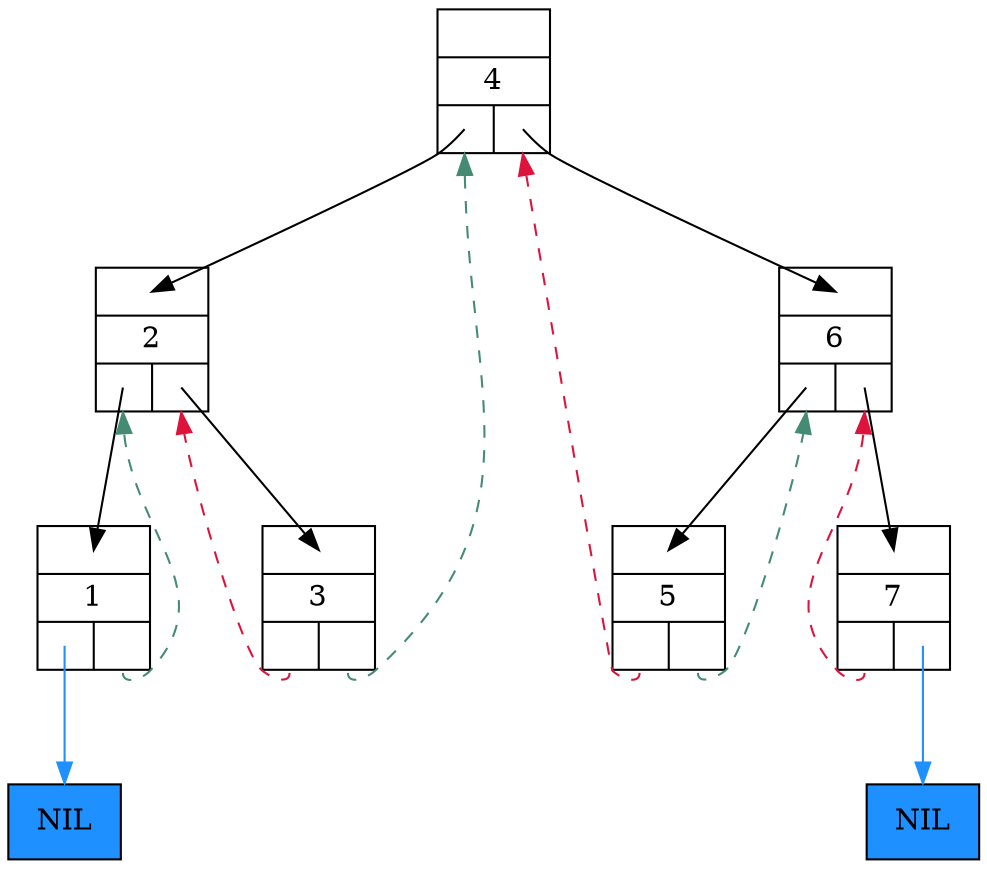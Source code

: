 digraph ThreadedBinaryTree {
	graph [ranksep=0.75, nodesep = 0.75];
	node [shape = record];

	n4 [label="{{<parent>}|4|{<left>|<right>}}"];
	n4:left:c -> n2:parent:c [headclip=false, tailclip=false]
	n4:right:c -> n6:parent:c [headclip=false, tailclip=false]
	n2 [label="{{<parent>}|2|{<left>|<right>}}"];
	n2:left:c -> n1:parent:c [headclip=false, tailclip=false]
	n2:right:c -> n3:parent:c [headclip=false, tailclip=false]
	n1 [label="{{<parent>}|1|{<left>|<right>}}"];
	lnil1 [style=filled, fillcolor=dodgerblue, label="NIL"];
	n1:left:c -> lnil1:n [headclip=false, tailclip=false, color=dodgerblue]
	n1:right:s -> n2:left:s [style=dashed, headclip=false, tailclip=false, color=aquamarine4]
	n3 [label="{{<parent>}|3|{<left>|<right>}}"];
	n3:left:s -> n2:right:s [style=dashed, headclip=false, tailclip=false, color=crimson]
	n3:right:s -> n4:left:s [style=dashed, headclip=false, tailclip=false, color=aquamarine4]
	n6 [label="{{<parent>}|6|{<left>|<right>}}"];
	n6:left:c -> n5:parent:c [headclip=false, tailclip=false]
	n6:right:c -> n7:parent:c [headclip=false, tailclip=false]
	n5 [label="{{<parent>}|5|{<left>|<right>}}"];
	n5:left:s -> n4:right:s [style=dashed, headclip=false, tailclip=false, color=crimson]
	n5:right:s -> n6:left:s [style=dashed, headclip=false, tailclip=false, color=aquamarine4]
	n7 [label="{{<parent>}|7|{<left>|<right>}}"];
	n7:left:s -> n6:right:s [style=dashed, headclip=false, tailclip=false, color=crimson]
	rnil7 [style=filled, fillcolor=dodgerblue, label="NIL"];
	n7:right:c -> rnil7:n [headclip=false, tailclip=false, color=dodgerblue]

}
